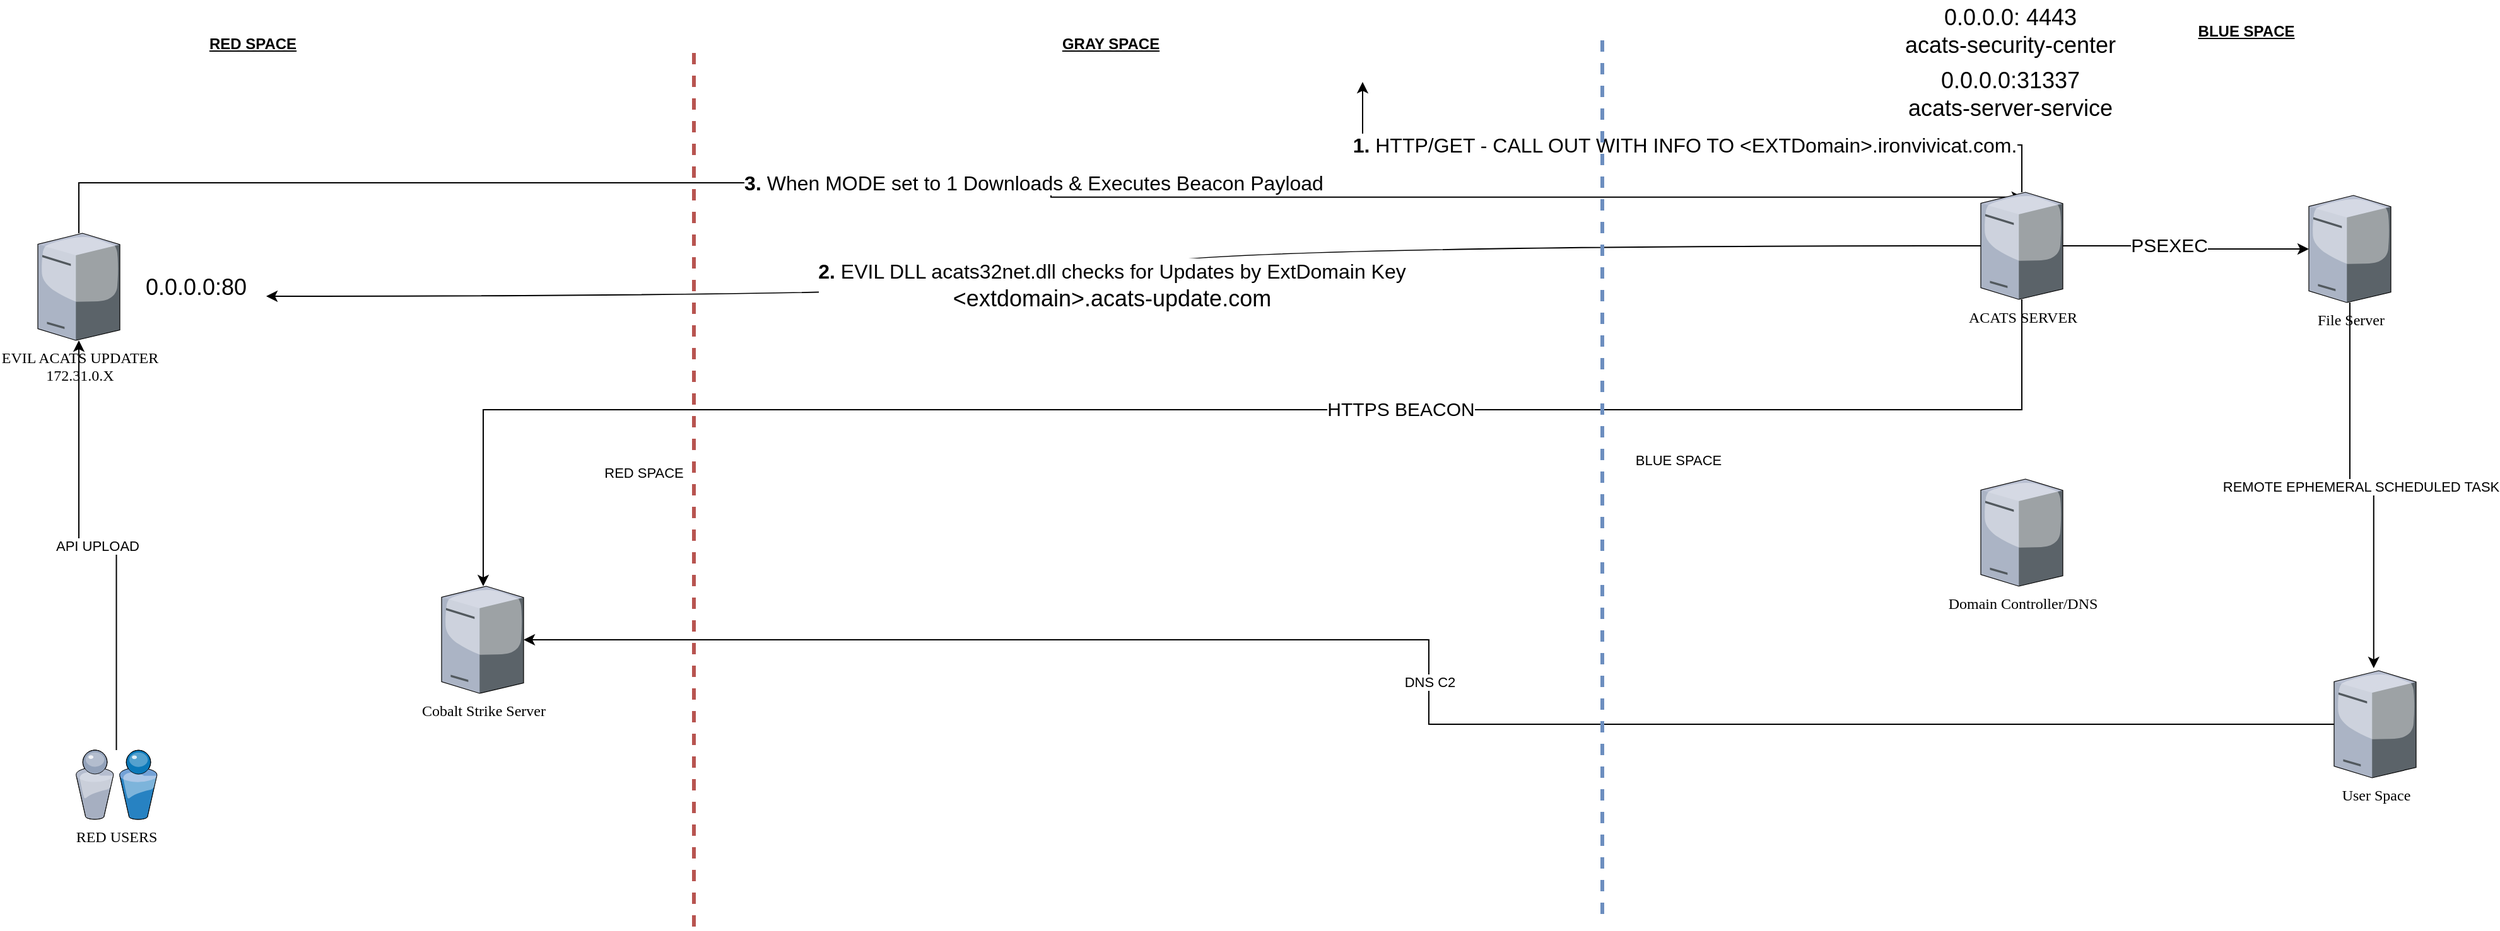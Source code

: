 <mxfile version="18.2.0" type="github"><diagram name="Page-1" id="822b0af5-4adb-64df-f703-e8dfc1f81529"><mxGraphModel dx="1209" dy="773" grid="1" gridSize="10" guides="1" tooltips="1" connect="1" arrows="1" fold="1" page="1" pageScale="1" pageWidth="1100" pageHeight="850" background="none" math="0" shadow="0"><root><mxCell id="0"/><mxCell id="1" parent="0"/><mxCell id="RFylFYcMgzvB_SiACx0m-8" value="API UPLOAD" style="edgeStyle=orthogonalEdgeStyle;rounded=0;orthogonalLoop=1;jettySize=auto;html=1;" parent="1" source="7d933b09d9755ecc-6" target="7d933b09d9755ecc-9" edge="1"><mxGeometry relative="1" as="geometry"/></mxCell><mxCell id="7d933b09d9755ecc-6" value="RED USERS" style="verticalLabelPosition=bottom;aspect=fixed;html=1;verticalAlign=top;strokeColor=none;shape=mxgraph.citrix.users;rounded=0;shadow=0;comic=0;fontFamily=Verdana;" parent="1" vertex="1"><mxGeometry x="110" y="630" width="64.5" height="55" as="geometry"/></mxCell><mxCell id="RFylFYcMgzvB_SiACx0m-14" value="&lt;font style=&quot;font-size: 16px;&quot;&gt;&lt;b&gt;3.&lt;/b&gt; When MODE set to 1 Downloads &amp;amp; Executes Beacon Payload&lt;/font&gt;" style="edgeStyle=orthogonalEdgeStyle;rounded=0;orthogonalLoop=1;jettySize=auto;html=1;entryX=0.513;entryY=0.046;entryDx=0;entryDy=0;entryPerimeter=0;" parent="1" source="7d933b09d9755ecc-9" target="PxHm3q9xVwT1R9bie0Qp-13" edge="1"><mxGeometry relative="1" as="geometry"><Array as="points"><mxPoint x="113" y="180"/><mxPoint x="883" y="180"/><mxPoint x="883" y="191"/></Array></mxGeometry></mxCell><mxCell id="7d933b09d9755ecc-9" value="EVIL ACATS UPDATER&lt;br&gt;172.31.0.X" style="verticalLabelPosition=bottom;aspect=fixed;html=1;verticalAlign=top;strokeColor=none;shape=mxgraph.citrix.tower_server;rounded=0;shadow=0;comic=0;fontFamily=Verdana;" parent="1" vertex="1"><mxGeometry x="80" y="220" width="65" height="85" as="geometry"/></mxCell><mxCell id="7d933b09d9755ecc-34" value="Cobalt Strike Server&lt;br&gt;" style="verticalLabelPosition=bottom;aspect=fixed;html=1;verticalAlign=top;strokeColor=none;shape=mxgraph.citrix.tower_server;rounded=0;shadow=0;comic=0;fontFamily=Verdana;" parent="1" vertex="1"><mxGeometry x="400" y="500" width="65" height="85" as="geometry"/></mxCell><mxCell id="RFylFYcMgzvB_SiACx0m-5" value="REMOTE EPHEMERAL SCHEDULED TASK" style="edgeStyle=orthogonalEdgeStyle;rounded=0;orthogonalLoop=1;jettySize=auto;html=1;entryX=0.483;entryY=-0.023;entryDx=0;entryDy=0;entryPerimeter=0;" parent="1" source="7d933b09d9755ecc-38" target="RFylFYcMgzvB_SiACx0m-3" edge="1"><mxGeometry relative="1" as="geometry"/></mxCell><mxCell id="7d933b09d9755ecc-38" value="File Server&lt;br&gt;" style="verticalLabelPosition=bottom;aspect=fixed;html=1;verticalAlign=top;strokeColor=none;shape=mxgraph.citrix.tower_server;rounded=0;shadow=0;comic=0;fontFamily=Verdana;" parent="1" vertex="1"><mxGeometry x="1880" y="190" width="65" height="85" as="geometry"/></mxCell><mxCell id="PxHm3q9xVwT1R9bie0Qp-8" value="Domain Controller/DNS" style="verticalLabelPosition=bottom;aspect=fixed;html=1;verticalAlign=top;strokeColor=none;shape=mxgraph.citrix.tower_server;rounded=0;shadow=0;comic=0;fontFamily=Verdana;" parent="1" vertex="1"><mxGeometry x="1620" y="415" width="65" height="85" as="geometry"/></mxCell><mxCell id="PxHm3q9xVwT1R9bie0Qp-11" value="&lt;font style=&quot;font-size: 18px;&quot;&gt;0.0.0.0:80&lt;/font&gt;" style="text;html=1;align=center;verticalAlign=middle;resizable=0;points=[];autosize=1;strokeColor=none;fillColor=none;" parent="1" vertex="1"><mxGeometry x="155" y="252.5" width="100" height="20" as="geometry"/></mxCell><mxCell id="RFylFYcMgzvB_SiACx0m-4" style="edgeStyle=orthogonalEdgeStyle;rounded=0;orthogonalLoop=1;jettySize=auto;html=1;" parent="1" source="PxHm3q9xVwT1R9bie0Qp-13" target="7d933b09d9755ecc-38" edge="1"><mxGeometry relative="1" as="geometry"/></mxCell><mxCell id="RFylFYcMgzvB_SiACx0m-15" value="PSEXEC" style="edgeLabel;html=1;align=center;verticalAlign=middle;resizable=0;points=[];fontSize=15;" parent="RFylFYcMgzvB_SiACx0m-4" vertex="1" connectable="0"><mxGeometry x="-0.151" y="1" relative="1" as="geometry"><mxPoint as="offset"/></mxGeometry></mxCell><mxCell id="RFylFYcMgzvB_SiACx0m-7" style="edgeStyle=orthogonalEdgeStyle;rounded=0;orthogonalLoop=1;jettySize=auto;html=1;" parent="1" source="PxHm3q9xVwT1R9bie0Qp-13" target="7d933b09d9755ecc-34" edge="1"><mxGeometry relative="1" as="geometry"><Array as="points"><mxPoint x="1653" y="360"/><mxPoint x="433" y="360"/></Array></mxGeometry></mxCell><mxCell id="RFylFYcMgzvB_SiACx0m-9" value="HTTPS BEACON" style="edgeLabel;html=1;align=center;verticalAlign=middle;resizable=0;points=[];fontSize=15;" parent="RFylFYcMgzvB_SiACx0m-7" vertex="1" connectable="0"><mxGeometry x="-0.822" y="-1" relative="1" as="geometry"><mxPoint x="-451" as="offset"/></mxGeometry></mxCell><mxCell id="89Vy68irIBzzJEvgnSVN-1" value="&lt;font style=&quot;font-size: 16px;&quot;&gt;&lt;b&gt;1.&lt;/b&gt; HTTP/GET - CALL OUT WITH INFO TO &amp;lt;EXTDomain&amp;gt;.ironvivicat.com.&lt;/font&gt;" style="edgeStyle=orthogonalEdgeStyle;rounded=0;orthogonalLoop=1;jettySize=auto;html=1;" parent="1" source="PxHm3q9xVwT1R9bie0Qp-13" edge="1"><mxGeometry relative="1" as="geometry"><mxPoint x="1130" y="100" as="targetPoint"/><Array as="points"><mxPoint x="1653" y="150"/><mxPoint x="1130" y="150"/></Array></mxGeometry></mxCell><mxCell id="PxHm3q9xVwT1R9bie0Qp-13" value="ACATS SERVER" style="verticalLabelPosition=bottom;aspect=fixed;html=1;verticalAlign=top;strokeColor=none;shape=mxgraph.citrix.tower_server;rounded=0;shadow=0;comic=0;fontFamily=Verdana;" parent="1" vertex="1"><mxGeometry x="1620" y="187.5" width="65" height="85" as="geometry"/></mxCell><mxCell id="PxHm3q9xVwT1R9bie0Qp-14" value="&lt;font style=&quot;font-size: 16px;&quot;&gt;&lt;b&gt;2.&lt;/b&gt; EVIL DLL acats32net.dll checks for Updates by ExtDomain Key&lt;br&gt;&lt;/font&gt;&amp;lt;extdomain&amp;gt;.acats-update.com" style="endArrow=classic;html=1;rounded=0;fontSize=18;entryX=1.06;entryY=0.875;entryDx=0;entryDy=0;entryPerimeter=0;edgeStyle=orthogonalEdgeStyle;curved=1;" parent="1" source="PxHm3q9xVwT1R9bie0Qp-13" target="PxHm3q9xVwT1R9bie0Qp-11" edge="1"><mxGeometry x="0.019" y="-7" width="50" height="50" relative="1" as="geometry"><mxPoint x="850" y="430" as="sourcePoint"/><mxPoint x="900" y="380" as="targetPoint"/><mxPoint as="offset"/></mxGeometry></mxCell><mxCell id="PxHm3q9xVwT1R9bie0Qp-15" value="0.0.0.0: 4443&lt;br&gt;acats-security-center" style="text;html=1;align=center;verticalAlign=middle;resizable=0;points=[];autosize=1;strokeColor=none;fillColor=none;fontSize=18;" parent="1" vertex="1"><mxGeometry x="1552.5" y="35" width="180" height="50" as="geometry"/></mxCell><mxCell id="PxHm3q9xVwT1R9bie0Qp-16" value="0.0.0.0:31337&lt;br&gt;acats-server-service" style="text;html=1;align=center;verticalAlign=middle;resizable=0;points=[];autosize=1;strokeColor=none;fillColor=none;fontSize=18;" parent="1" vertex="1"><mxGeometry x="1552.5" y="85" width="180" height="50" as="geometry"/></mxCell><mxCell id="RFylFYcMgzvB_SiACx0m-2" value="RED SPACE" style="endArrow=none;dashed=1;html=1;rounded=0;fillColor=#f8cecc;strokeColor=#b85450;strokeWidth=3;" parent="1" edge="1"><mxGeometry x="0.029" y="40" width="50" height="50" relative="1" as="geometry"><mxPoint x="600" y="770" as="sourcePoint"/><mxPoint x="600" y="70" as="targetPoint"/><mxPoint as="offset"/></mxGeometry></mxCell><mxCell id="RFylFYcMgzvB_SiACx0m-6" value="DNS C2" style="edgeStyle=orthogonalEdgeStyle;rounded=0;orthogonalLoop=1;jettySize=auto;html=1;" parent="1" source="RFylFYcMgzvB_SiACx0m-3" target="7d933b09d9755ecc-34" edge="1"><mxGeometry relative="1" as="geometry"/></mxCell><mxCell id="RFylFYcMgzvB_SiACx0m-3" value="User Space" style="verticalLabelPosition=bottom;aspect=fixed;html=1;verticalAlign=top;strokeColor=none;shape=mxgraph.citrix.tower_server;rounded=0;shadow=0;comic=0;fontFamily=Verdana;" parent="1" vertex="1"><mxGeometry x="1900" y="567" width="65" height="85" as="geometry"/></mxCell><mxCell id="RFylFYcMgzvB_SiACx0m-10" value="BLUE SPACE" style="endArrow=none;dashed=1;html=1;rounded=0;fillColor=#dae8fc;strokeColor=#6c8ebf;strokeWidth=3;" parent="1" edge="1"><mxGeometry x="0.029" y="-60" width="50" height="50" relative="1" as="geometry"><mxPoint x="1320" y="760" as="sourcePoint"/><mxPoint x="1320" y="60" as="targetPoint"/><mxPoint as="offset"/></mxGeometry></mxCell><mxCell id="RFylFYcMgzvB_SiACx0m-11" value="&lt;b&gt;&lt;u&gt;GRAY SPACE&lt;/u&gt;&lt;/b&gt;" style="text;html=1;align=center;verticalAlign=middle;resizable=0;points=[];autosize=1;strokeColor=none;fillColor=none;" parent="1" vertex="1"><mxGeometry x="885" y="60" width="90" height="20" as="geometry"/></mxCell><mxCell id="RFylFYcMgzvB_SiACx0m-12" value="&lt;b&gt;&lt;u&gt;RED SPACE&lt;/u&gt;&lt;/b&gt;" style="text;html=1;align=center;verticalAlign=middle;resizable=0;points=[];autosize=1;strokeColor=none;fillColor=none;" parent="1" vertex="1"><mxGeometry x="210" y="60" width="80" height="20" as="geometry"/></mxCell><mxCell id="RFylFYcMgzvB_SiACx0m-13" value="&lt;b&gt;&lt;u&gt;BLUE SPACE&lt;/u&gt;&lt;/b&gt;" style="text;html=1;align=center;verticalAlign=middle;resizable=0;points=[];autosize=1;strokeColor=none;fillColor=none;" parent="1" vertex="1"><mxGeometry x="1785" y="50" width="90" height="20" as="geometry"/></mxCell></root></mxGraphModel></diagram></mxfile>
